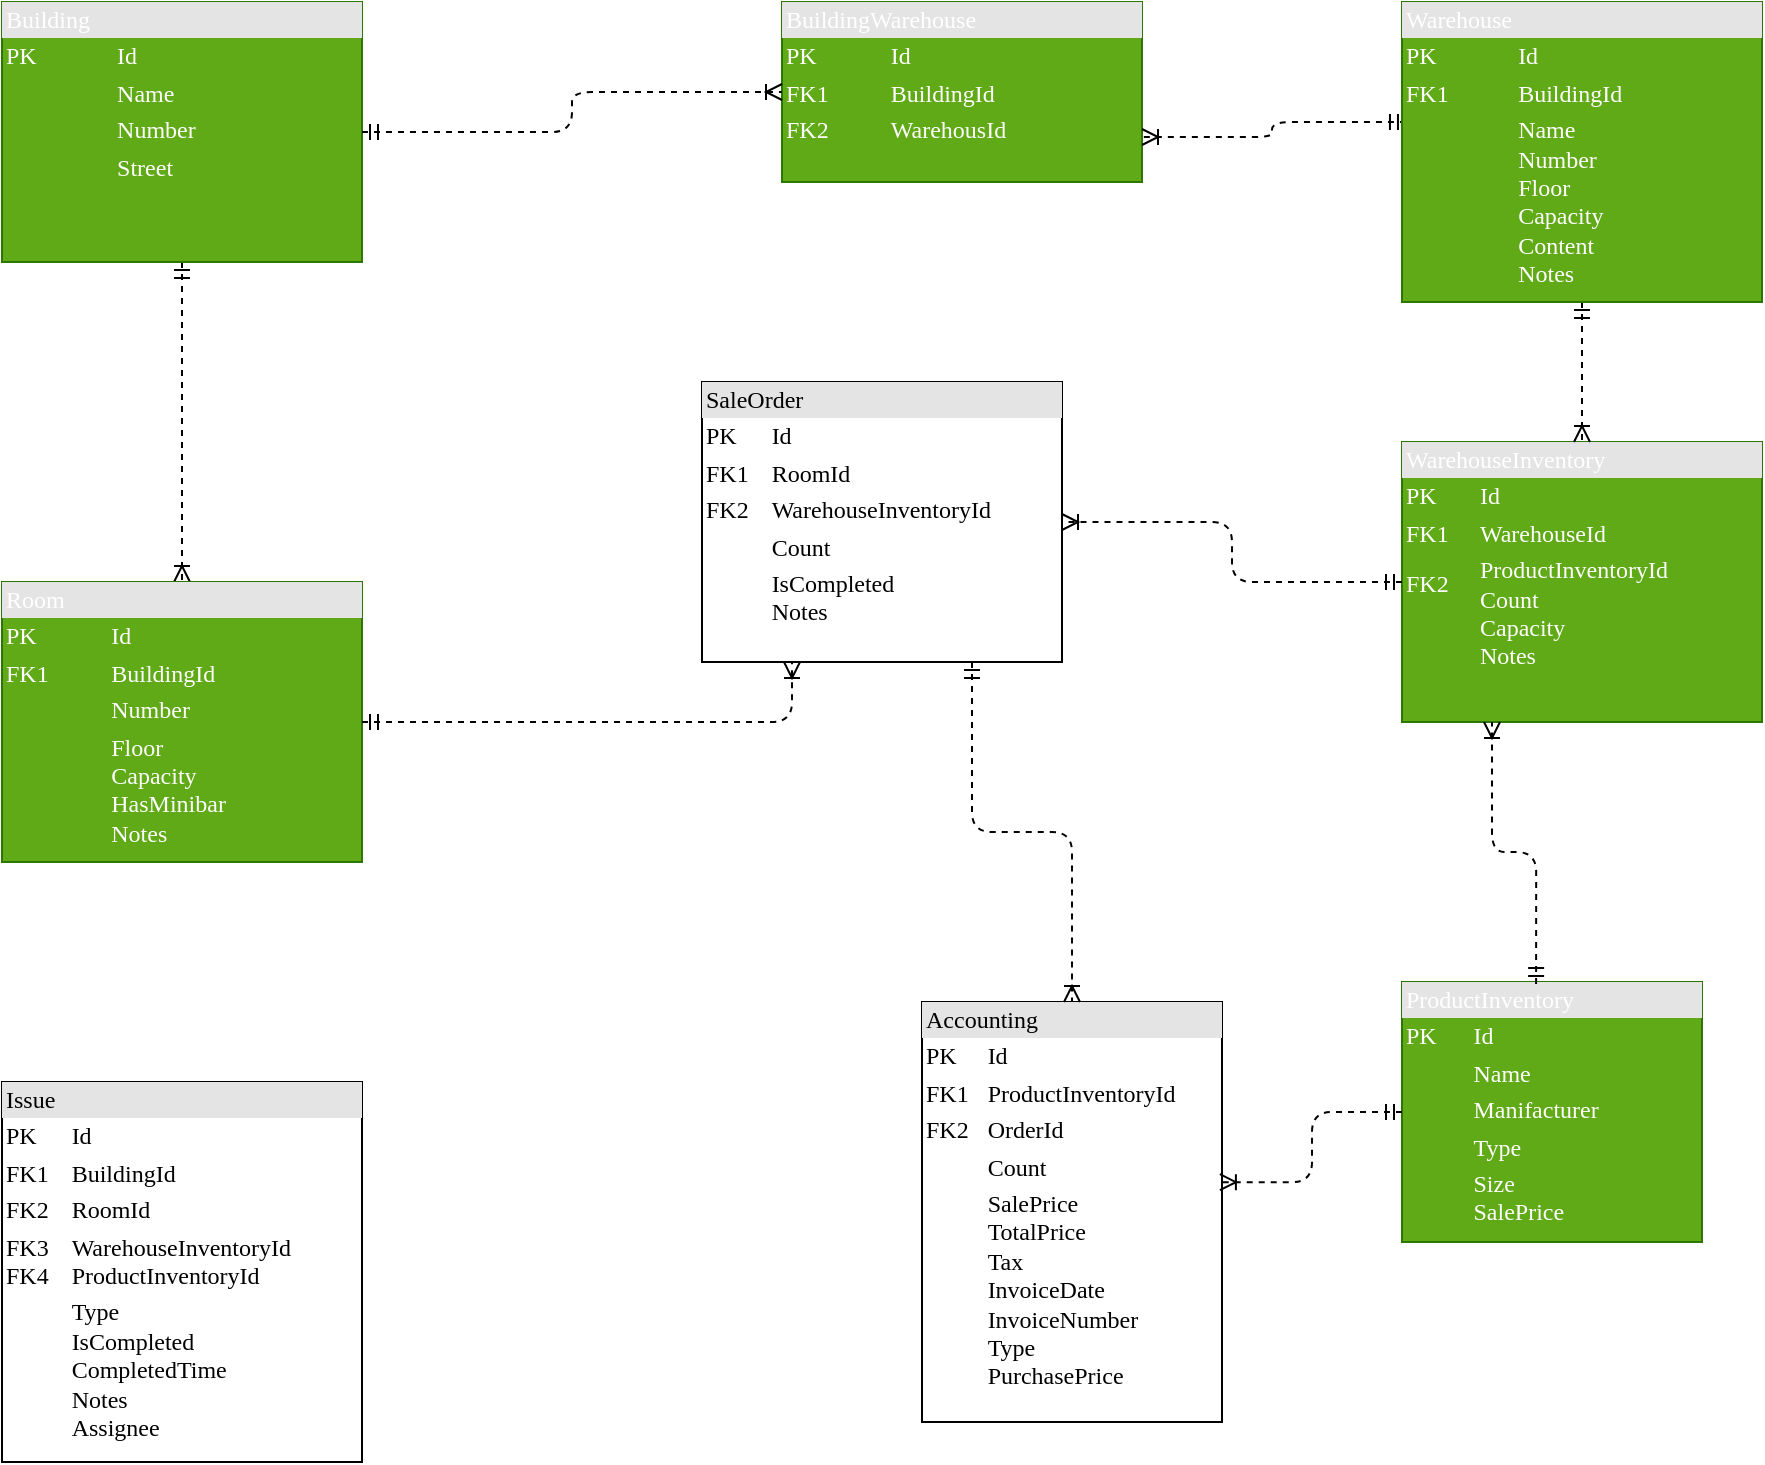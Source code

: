 <mxfile version="23.0.2" type="device">
  <diagram name="Page-1" id="2ca16b54-16f6-2749-3443-fa8db7711227">
    <mxGraphModel dx="1232" dy="1187" grid="1" gridSize="10" guides="1" tooltips="1" connect="1" arrows="1" fold="1" page="1" pageScale="1" pageWidth="1100" pageHeight="850" background="none" math="0" shadow="0">
      <root>
        <mxCell id="0" />
        <mxCell id="1" parent="0" />
        <mxCell id="2ed32ef02a7f4228-1" value="&lt;div style=&quot;box-sizing:border-box;width:100%;background:#e4e4e4;padding:2px;&quot;&gt;BuildingWarehouse&lt;/div&gt;&lt;table style=&quot;width:100%;font-size:1em;&quot; cellpadding=&quot;2&quot; cellspacing=&quot;0&quot;&gt;&lt;tbody&gt;&lt;tr&gt;&lt;td&gt;PK&lt;/td&gt;&lt;td&gt;Id&lt;/td&gt;&lt;/tr&gt;&lt;tr&gt;&lt;td&gt;FK1&lt;/td&gt;&lt;td&gt;BuildingId&lt;/td&gt;&lt;/tr&gt;&lt;tr&gt;&lt;td&gt;FK2&lt;/td&gt;&lt;td&gt;WarehousId&lt;/td&gt;&lt;/tr&gt;&lt;/tbody&gt;&lt;/table&gt;" style="verticalAlign=top;align=left;overflow=fill;html=1;rounded=0;shadow=0;comic=0;labelBackgroundColor=none;strokeWidth=1;fontFamily=Verdana;fontSize=12;fillColor=#60a917;fontColor=#ffffff;strokeColor=#2D7600;" parent="1" vertex="1">
          <mxGeometry x="520" y="60" width="180" height="90" as="geometry" />
        </mxCell>
        <mxCell id="2ed32ef02a7f4228-19" style="html=1;dashed=1;labelBackgroundColor=none;startArrow=ERmandOne;endArrow=ERoneToMany;fontFamily=Verdana;fontSize=12;align=left;entryX=0.5;entryY=0;edgeStyle=orthogonalEdgeStyle;entryDx=0;entryDy=0;" parent="1" source="2ed32ef02a7f4228-2" target="2ed32ef02a7f4228-10" edge="1">
          <mxGeometry relative="1" as="geometry" />
        </mxCell>
        <mxCell id="2ed32ef02a7f4228-20" style="html=1;dashed=1;labelBackgroundColor=none;startArrow=ERmandOne;endArrow=ERoneToMany;fontFamily=Verdana;fontSize=12;align=left;exitX=0.011;exitY=0.4;exitDx=0;exitDy=0;edgeStyle=orthogonalEdgeStyle;entryX=1;entryY=0.75;entryDx=0;entryDy=0;exitPerimeter=0;" parent="1" source="2ed32ef02a7f4228-11" target="2ed32ef02a7f4228-1" edge="1">
          <mxGeometry relative="1" as="geometry">
            <mxPoint x="670" y="160" as="targetPoint" />
          </mxGeometry>
        </mxCell>
        <mxCell id="2ed32ef02a7f4228-2" value="&lt;div style=&quot;box-sizing: border-box ; width: 100% ; background: #e4e4e4 ; padding: 2px&quot;&gt;Building&lt;/div&gt;&lt;table style=&quot;width: 100% ; font-size: 1em&quot; cellpadding=&quot;2&quot; cellspacing=&quot;0&quot;&gt;&lt;tbody&gt;&lt;tr&gt;&lt;td&gt;PK&lt;/td&gt;&lt;td&gt;Id&lt;/td&gt;&lt;/tr&gt;&lt;tr&gt;&lt;td&gt;&lt;br&gt;&lt;/td&gt;&lt;td&gt;Name&lt;/td&gt;&lt;/tr&gt;&lt;tr&gt;&lt;td&gt;&lt;/td&gt;&lt;td&gt;Number&lt;/td&gt;&lt;/tr&gt;&lt;tr&gt;&lt;td&gt;&lt;br&gt;&lt;/td&gt;&lt;td&gt;Street&lt;br&gt;&lt;/td&gt;&lt;/tr&gt;&lt;tr&gt;&lt;td&gt;&lt;br&gt;&lt;/td&gt;&lt;td&gt;&lt;br&gt;&lt;/td&gt;&lt;/tr&gt;&lt;tr&gt;&lt;td&gt;&lt;br&gt;&lt;/td&gt;&lt;td&gt;&lt;br&gt;&lt;/td&gt;&lt;/tr&gt;&lt;/tbody&gt;&lt;/table&gt;" style="verticalAlign=top;align=left;overflow=fill;html=1;rounded=0;shadow=0;comic=0;labelBackgroundColor=none;strokeWidth=1;fontFamily=Verdana;fontSize=12;fillColor=#60a917;fontColor=#ffffff;strokeColor=#2D7600;" parent="1" vertex="1">
          <mxGeometry x="130" y="60" width="180" height="130" as="geometry" />
        </mxCell>
        <mxCell id="2ed32ef02a7f4228-6" value="&lt;div style=&quot;box-sizing: border-box ; width: 100% ; background: #e4e4e4 ; padding: 2px&quot;&gt;ProductInventory&lt;/div&gt;&lt;table style=&quot;width: 100% ; font-size: 1em&quot; cellpadding=&quot;2&quot; cellspacing=&quot;0&quot;&gt;&lt;tbody&gt;&lt;tr&gt;&lt;td&gt;PK&lt;/td&gt;&lt;td&gt;Id&lt;/td&gt;&lt;/tr&gt;&lt;tr&gt;&lt;td&gt;&lt;br&gt;&lt;/td&gt;&lt;td&gt;Name&lt;/td&gt;&lt;/tr&gt;&lt;tr&gt;&lt;td&gt;&lt;/td&gt;&lt;td&gt;Manifacturer&lt;/td&gt;&lt;/tr&gt;&lt;tr&gt;&lt;td&gt;&lt;br&gt;&lt;/td&gt;&lt;td&gt;Type&lt;/td&gt;&lt;/tr&gt;&lt;tr&gt;&lt;td&gt;&lt;br&gt;&lt;/td&gt;&lt;td&gt;Size&lt;br&gt;SalePrice&lt;/td&gt;&lt;/tr&gt;&lt;/tbody&gt;&lt;/table&gt;" style="verticalAlign=top;align=left;overflow=fill;html=1;rounded=0;shadow=0;comic=0;labelBackgroundColor=none;strokeWidth=1;fontFamily=Verdana;fontSize=12;fillColor=#60a917;fontColor=#ffffff;strokeColor=#2D7600;" parent="1" vertex="1">
          <mxGeometry x="830" y="550" width="150" height="130" as="geometry" />
        </mxCell>
        <mxCell id="2ed32ef02a7f4228-9" value="&lt;div style=&quot;box-sizing:border-box;width:100%;background:#e4e4e4;padding:2px;&quot;&gt;WarehouseInventory&lt;/div&gt;&lt;table style=&quot;width:100%;font-size:1em;&quot; cellpadding=&quot;2&quot; cellspacing=&quot;0&quot;&gt;&lt;tbody&gt;&lt;tr&gt;&lt;td&gt;PK&lt;/td&gt;&lt;td&gt;Id&lt;/td&gt;&lt;/tr&gt;&lt;tr&gt;&lt;td&gt;FK1&lt;/td&gt;&lt;td&gt;WarehouseId&lt;/td&gt;&lt;/tr&gt;&lt;tr&gt;&lt;td&gt;FK2&lt;br&gt;&lt;br&gt;&lt;br&gt;&lt;/td&gt;&lt;td&gt;ProductInventoryId&lt;br&gt;Count&lt;br&gt;Capacity&lt;br&gt;Notes&lt;/td&gt;&lt;/tr&gt;&lt;/tbody&gt;&lt;/table&gt;" style="verticalAlign=top;align=left;overflow=fill;html=1;rounded=0;shadow=0;comic=0;labelBackgroundColor=none;strokeWidth=1;fontFamily=Verdana;fontSize=12;fillColor=#60a917;fontColor=#ffffff;strokeColor=#2D7600;" parent="1" vertex="1">
          <mxGeometry x="830" y="280" width="180" height="140" as="geometry" />
        </mxCell>
        <mxCell id="2ed32ef02a7f4228-21" style="edgeStyle=orthogonalEdgeStyle;html=1;entryX=0.5;entryY=0;dashed=1;labelBackgroundColor=none;startArrow=ERmandOne;endArrow=ERoneToMany;fontFamily=Verdana;fontSize=12;align=left;" parent="1" source="2ed32ef02a7f4228-11" target="2ed32ef02a7f4228-9" edge="1">
          <mxGeometry relative="1" as="geometry" />
        </mxCell>
        <mxCell id="2ed32ef02a7f4228-10" value="&lt;div style=&quot;box-sizing: border-box ; width: 100% ; background: #e4e4e4 ; padding: 2px&quot;&gt;Room&lt;/div&gt;&lt;table style=&quot;width: 100% ; font-size: 1em&quot; cellpadding=&quot;2&quot; cellspacing=&quot;0&quot;&gt;&lt;tbody&gt;&lt;tr&gt;&lt;td&gt;PK&lt;/td&gt;&lt;td&gt;Id&lt;/td&gt;&lt;/tr&gt;&lt;tr&gt;&lt;td&gt;FK1&lt;/td&gt;&lt;td&gt;BuildingId&lt;/td&gt;&lt;/tr&gt;&lt;tr&gt;&lt;td&gt;&lt;/td&gt;&lt;td&gt;Number&lt;/td&gt;&lt;/tr&gt;&lt;tr&gt;&lt;td&gt;&lt;br&gt;&lt;/td&gt;&lt;td&gt;Floor&lt;br&gt;Capacity&lt;br&gt;HasMinibar&lt;br&gt;Notes&lt;/td&gt;&lt;/tr&gt;&lt;tr&gt;&lt;td&gt;&lt;br&gt;&lt;/td&gt;&lt;td&gt;&lt;/td&gt;&lt;/tr&gt;&lt;/tbody&gt;&lt;/table&gt;" style="verticalAlign=top;align=left;overflow=fill;html=1;rounded=0;shadow=0;comic=0;labelBackgroundColor=none;strokeWidth=1;fontFamily=Verdana;fontSize=12;fillColor=#60a917;fontColor=#ffffff;strokeColor=#2D7600;" parent="1" vertex="1">
          <mxGeometry x="130" y="350" width="180" height="140" as="geometry" />
        </mxCell>
        <mxCell id="2ed32ef02a7f4228-11" value="&lt;div style=&quot;box-sizing:border-box;width:100%;background:#e4e4e4;padding:2px;&quot;&gt;Warehouse&lt;/div&gt;&lt;table style=&quot;width:100%;font-size:1em;&quot; cellpadding=&quot;2&quot; cellspacing=&quot;0&quot;&gt;&lt;tbody&gt;&lt;tr&gt;&lt;td&gt;PK&lt;/td&gt;&lt;td&gt;Id&lt;/td&gt;&lt;/tr&gt;&lt;tr&gt;&lt;td&gt;FK1&lt;/td&gt;&lt;td&gt;BuildingId&lt;/td&gt;&lt;/tr&gt;&lt;tr&gt;&lt;td&gt;&lt;/td&gt;&lt;td&gt;Name&lt;br&gt;Number&lt;br&gt;Floor&lt;br&gt;Capacity&lt;br&gt;Content&lt;br&gt;Notes&lt;/td&gt;&lt;/tr&gt;&lt;/tbody&gt;&lt;/table&gt;" style="verticalAlign=top;align=left;overflow=fill;html=1;rounded=0;shadow=0;comic=0;labelBackgroundColor=none;strokeWidth=1;fontFamily=Verdana;fontSize=12;fillColor=#60a917;fontColor=#ffffff;strokeColor=#2D7600;" parent="1" vertex="1">
          <mxGeometry x="830" y="60" width="180" height="150" as="geometry" />
        </mxCell>
        <mxCell id="mTXAe7J57VP8RMJUM_ci-1" style="html=1;dashed=1;labelBackgroundColor=none;startArrow=ERmandOne;endArrow=ERoneToMany;fontFamily=Verdana;fontSize=12;align=left;edgeStyle=orthogonalEdgeStyle;entryX=0;entryY=0.5;entryDx=0;entryDy=0;exitX=1;exitY=0.5;exitDx=0;exitDy=0;" parent="1" target="2ed32ef02a7f4228-1" edge="1" source="2ed32ef02a7f4228-2">
          <mxGeometry relative="1" as="geometry">
            <mxPoint x="320" y="90" as="sourcePoint" />
            <mxPoint x="783" y="128" as="targetPoint" />
          </mxGeometry>
        </mxCell>
        <mxCell id="mTXAe7J57VP8RMJUM_ci-2" style="edgeStyle=orthogonalEdgeStyle;html=1;entryX=0.25;entryY=1;dashed=1;labelBackgroundColor=none;startArrow=ERmandOne;endArrow=ERoneToMany;fontFamily=Verdana;fontSize=12;align=left;entryDx=0;entryDy=0;exitX=0.447;exitY=0.008;exitDx=0;exitDy=0;exitPerimeter=0;" parent="1" source="2ed32ef02a7f4228-6" target="2ed32ef02a7f4228-9" edge="1">
          <mxGeometry relative="1" as="geometry">
            <mxPoint x="950" y="180" as="sourcePoint" />
            <mxPoint x="940" y="290" as="targetPoint" />
          </mxGeometry>
        </mxCell>
        <mxCell id="mTXAe7J57VP8RMJUM_ci-4" value="&lt;div style=&quot;box-sizing: border-box ; width: 100% ; background: #e4e4e4 ; padding: 2px&quot;&gt;SaleOrder&lt;/div&gt;&lt;table style=&quot;width: 100% ; font-size: 1em&quot; cellpadding=&quot;2&quot; cellspacing=&quot;0&quot;&gt;&lt;tbody&gt;&lt;tr&gt;&lt;td&gt;PK&lt;/td&gt;&lt;td&gt;Id&lt;/td&gt;&lt;/tr&gt;&lt;tr&gt;&lt;td&gt;FK1&lt;/td&gt;&lt;td&gt;RoomId&lt;/td&gt;&lt;/tr&gt;&lt;tr&gt;&lt;td&gt;FK2&lt;/td&gt;&lt;td&gt;WarehouseInventoryId&lt;/td&gt;&lt;/tr&gt;&lt;tr&gt;&lt;td&gt;&lt;br&gt;&lt;/td&gt;&lt;td&gt;Count&lt;/td&gt;&lt;/tr&gt;&lt;tr&gt;&lt;td&gt;&lt;br&gt;&lt;/td&gt;&lt;td&gt;IsCompleted&lt;br&gt;Notes&lt;/td&gt;&lt;/tr&gt;&lt;/tbody&gt;&lt;/table&gt;" style="verticalAlign=top;align=left;overflow=fill;html=1;rounded=0;shadow=0;comic=0;labelBackgroundColor=none;strokeWidth=1;fontFamily=Verdana;fontSize=12" parent="1" vertex="1">
          <mxGeometry x="480" y="250" width="180" height="140" as="geometry" />
        </mxCell>
        <mxCell id="mTXAe7J57VP8RMJUM_ci-5" value="&lt;div style=&quot;box-sizing: border-box ; width: 100% ; background: #e4e4e4 ; padding: 2px&quot;&gt;Issue&lt;/div&gt;&lt;table style=&quot;width: 100% ; font-size: 1em&quot; cellpadding=&quot;2&quot; cellspacing=&quot;0&quot;&gt;&lt;tbody&gt;&lt;tr&gt;&lt;td&gt;PK&lt;/td&gt;&lt;td&gt;Id&lt;/td&gt;&lt;/tr&gt;&lt;tr&gt;&lt;td&gt;FK1&lt;/td&gt;&lt;td&gt;BuildingId&lt;/td&gt;&lt;/tr&gt;&lt;tr&gt;&lt;td&gt;FK2&lt;/td&gt;&lt;td&gt;RoomId&lt;br&gt;&lt;/td&gt;&lt;/tr&gt;&lt;tr&gt;&lt;td&gt;FK3&lt;br&gt;FK4&lt;/td&gt;&lt;td&gt;WarehouseInventoryId&lt;br&gt;ProductInventoryId&lt;/td&gt;&lt;/tr&gt;&lt;tr&gt;&lt;td&gt;&lt;br&gt;&lt;br&gt;&lt;/td&gt;&lt;td&gt;Type&lt;br&gt;IsCompleted&lt;br&gt;CompletedTime&lt;br&gt;Notes&lt;br&gt;Assignee&lt;/td&gt;&lt;/tr&gt;&lt;/tbody&gt;&lt;/table&gt;" style="verticalAlign=top;align=left;overflow=fill;html=1;rounded=0;shadow=0;comic=0;labelBackgroundColor=none;strokeWidth=1;fontFamily=Verdana;fontSize=12" parent="1" vertex="1">
          <mxGeometry x="130" y="600" width="180" height="190" as="geometry" />
        </mxCell>
        <mxCell id="mTXAe7J57VP8RMJUM_ci-6" style="edgeStyle=orthogonalEdgeStyle;html=1;entryX=1;entryY=0.5;dashed=1;labelBackgroundColor=none;startArrow=ERmandOne;endArrow=ERoneToMany;fontFamily=Verdana;fontSize=12;align=left;entryDx=0;entryDy=0;exitX=0;exitY=0.5;exitDx=0;exitDy=0;" parent="1" source="2ed32ef02a7f4228-9" target="mTXAe7J57VP8RMJUM_ci-4" edge="1">
          <mxGeometry relative="1" as="geometry">
            <mxPoint x="907" y="521" as="sourcePoint" />
            <mxPoint x="885" y="400" as="targetPoint" />
          </mxGeometry>
        </mxCell>
        <mxCell id="mTXAe7J57VP8RMJUM_ci-7" style="edgeStyle=orthogonalEdgeStyle;html=1;entryX=0.25;entryY=1;dashed=1;labelBackgroundColor=none;startArrow=ERmandOne;endArrow=ERoneToMany;fontFamily=Verdana;fontSize=12;align=left;entryDx=0;entryDy=0;exitX=1;exitY=0.5;exitDx=0;exitDy=0;" parent="1" source="2ed32ef02a7f4228-10" target="mTXAe7J57VP8RMJUM_ci-4" edge="1">
          <mxGeometry relative="1" as="geometry">
            <mxPoint x="500" y="437" as="sourcePoint" />
            <mxPoint x="330" y="412" as="targetPoint" />
          </mxGeometry>
        </mxCell>
        <mxCell id="mTXAe7J57VP8RMJUM_ci-8" value="&lt;div style=&quot;box-sizing: border-box ; width: 100% ; background: #e4e4e4 ; padding: 2px&quot;&gt;Accounting&lt;/div&gt;&lt;table style=&quot;width: 100% ; font-size: 1em&quot; cellpadding=&quot;2&quot; cellspacing=&quot;0&quot;&gt;&lt;tbody&gt;&lt;tr&gt;&lt;td&gt;PK&lt;/td&gt;&lt;td&gt;Id&lt;/td&gt;&lt;/tr&gt;&lt;tr&gt;&lt;td&gt;FK1&lt;/td&gt;&lt;td&gt;ProductInventoryId&lt;/td&gt;&lt;/tr&gt;&lt;tr&gt;&lt;td&gt;FK2&lt;/td&gt;&lt;td&gt;OrderId&lt;/td&gt;&lt;/tr&gt;&lt;tr&gt;&lt;td&gt;&lt;br&gt;&lt;/td&gt;&lt;td&gt;Count&lt;/td&gt;&lt;/tr&gt;&lt;tr&gt;&lt;td&gt;&lt;br&gt;&lt;/td&gt;&lt;td&gt;SalePrice&lt;br&gt;TotalPrice&lt;br&gt;Tax&lt;br&gt;InvoiceDate&lt;br&gt;InvoiceNumber&lt;br&gt;Type&lt;br&gt;PurchasePrice&lt;br&gt;&lt;/td&gt;&lt;/tr&gt;&lt;/tbody&gt;&lt;/table&gt;" style="verticalAlign=top;align=left;overflow=fill;html=1;rounded=0;shadow=0;comic=0;labelBackgroundColor=none;strokeWidth=1;fontFamily=Verdana;fontSize=12" parent="1" vertex="1">
          <mxGeometry x="590" y="560" width="150" height="210" as="geometry" />
        </mxCell>
        <mxCell id="QDCcApREQVBpUAHBd17L-1" style="edgeStyle=orthogonalEdgeStyle;html=1;dashed=1;labelBackgroundColor=none;startArrow=ERmandOne;endArrow=ERoneToMany;fontFamily=Verdana;fontSize=12;align=left;exitX=0;exitY=0.5;exitDx=0;exitDy=0;entryX=0.993;entryY=0.429;entryDx=0;entryDy=0;entryPerimeter=0;" parent="1" source="2ed32ef02a7f4228-6" target="mTXAe7J57VP8RMJUM_ci-8" edge="1">
          <mxGeometry relative="1" as="geometry">
            <mxPoint x="907" y="561" as="sourcePoint" />
            <mxPoint x="720" y="470" as="targetPoint" />
          </mxGeometry>
        </mxCell>
        <mxCell id="QDCcApREQVBpUAHBd17L-2" style="edgeStyle=orthogonalEdgeStyle;html=1;dashed=1;labelBackgroundColor=none;startArrow=ERmandOne;endArrow=ERoneToMany;fontFamily=Verdana;fontSize=12;align=left;exitX=0.75;exitY=1;exitDx=0;exitDy=0;" parent="1" source="mTXAe7J57VP8RMJUM_ci-4" target="mTXAe7J57VP8RMJUM_ci-8" edge="1">
          <mxGeometry relative="1" as="geometry">
            <mxPoint x="681" y="425" as="sourcePoint" />
            <mxPoint x="590" y="460" as="targetPoint" />
          </mxGeometry>
        </mxCell>
      </root>
    </mxGraphModel>
  </diagram>
</mxfile>
